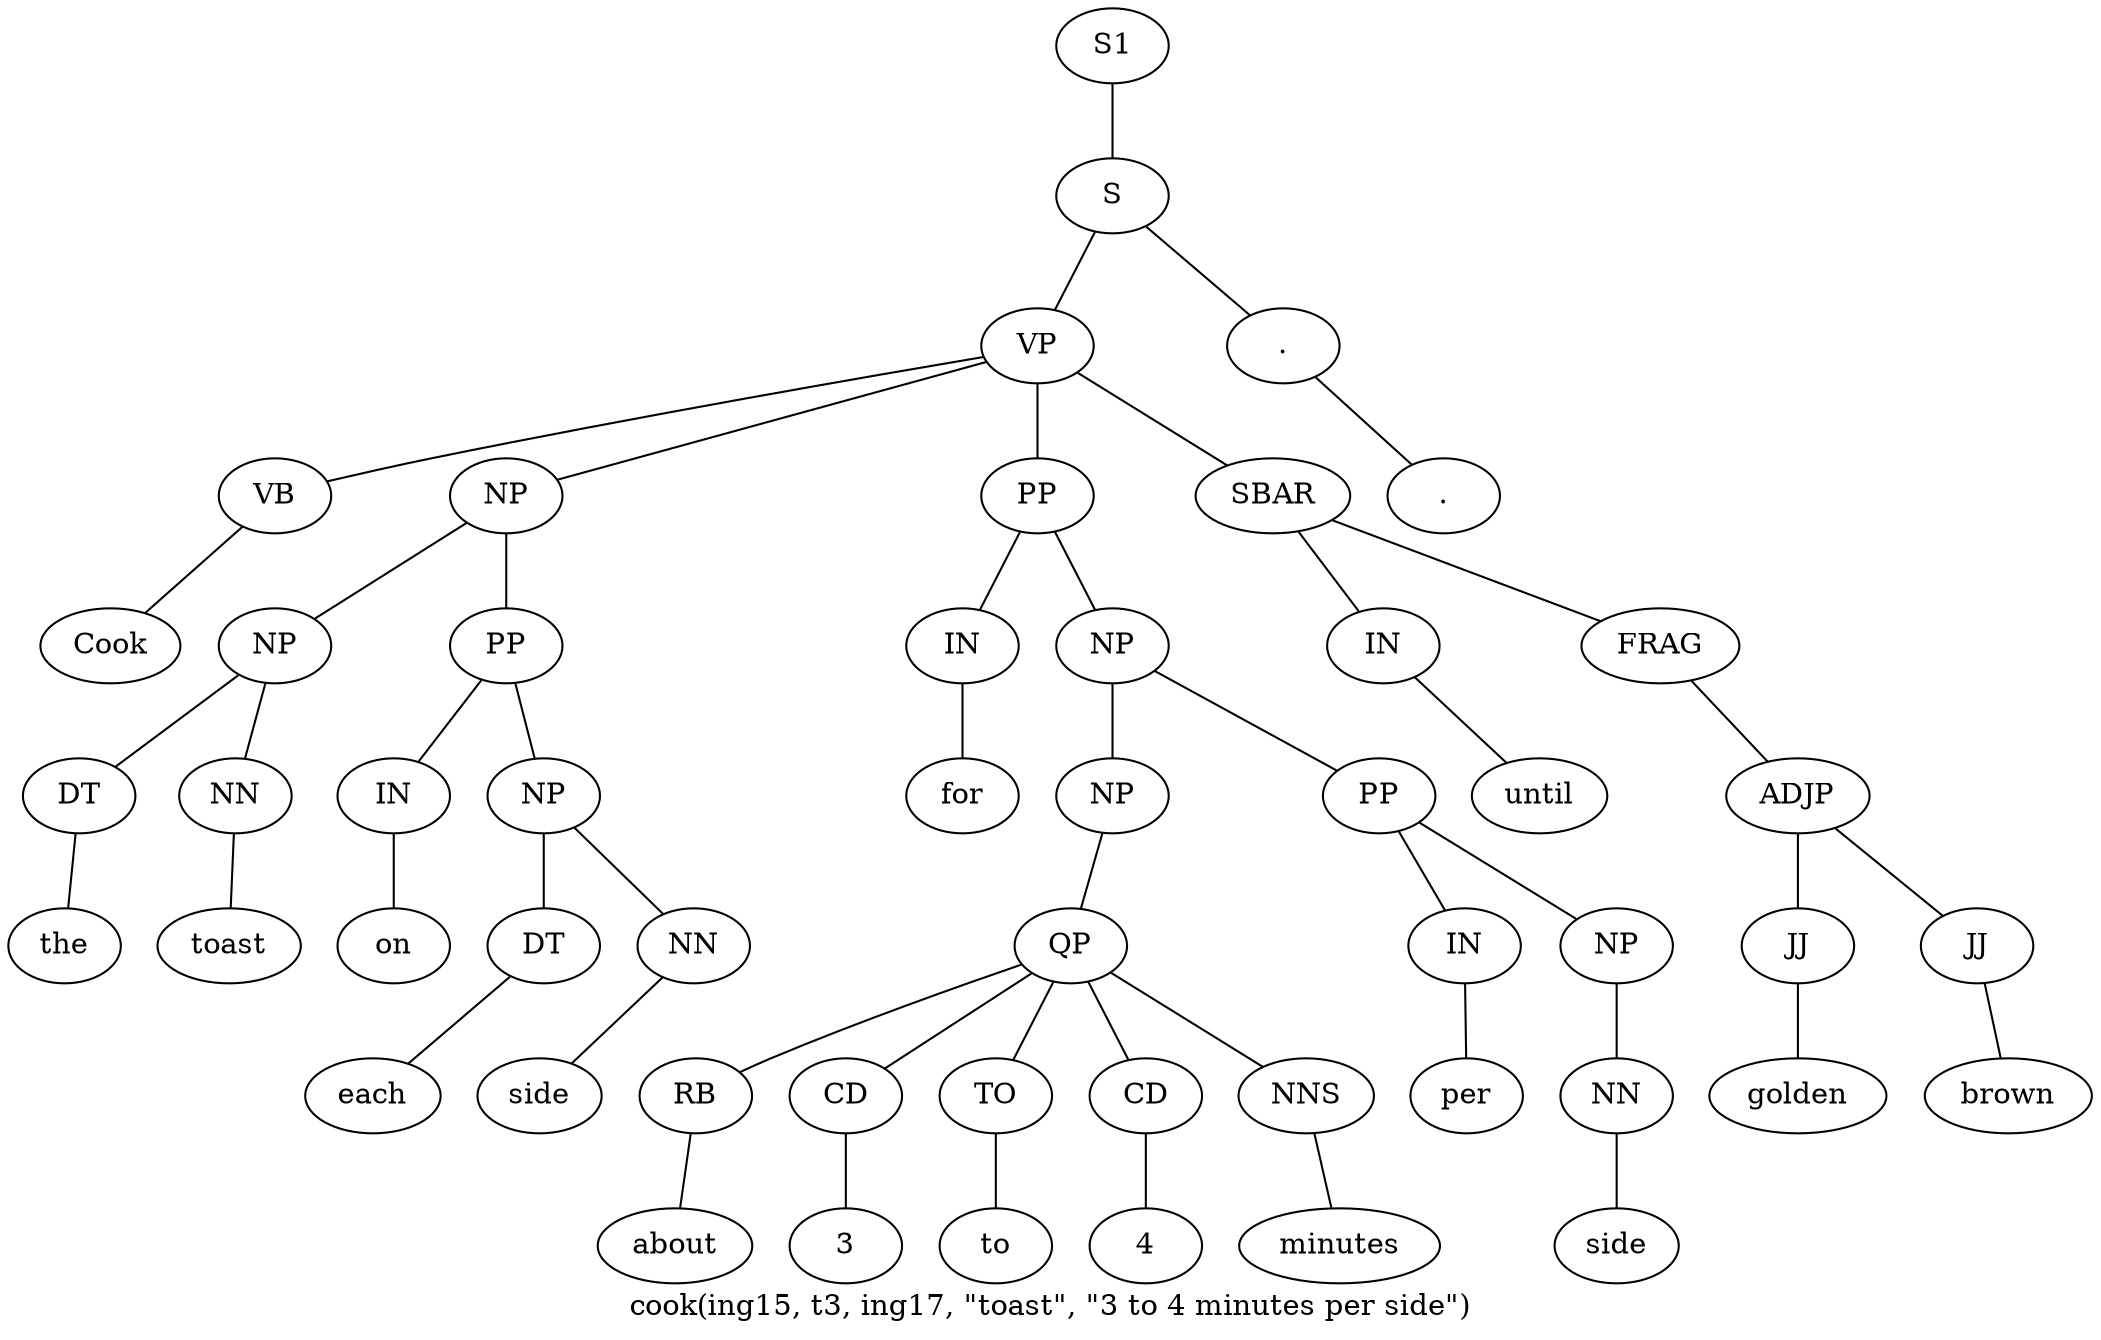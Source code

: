 graph SyntaxGraph {
	label = "cook(ing15, t3, ing17, \"toast\", \"3 to 4 minutes per side\")";
	Node0 [label="S1"];
	Node1 [label="S"];
	Node2 [label="VP"];
	Node3 [label="VB"];
	Node4 [label="Cook"];
	Node5 [label="NP"];
	Node6 [label="NP"];
	Node7 [label="DT"];
	Node8 [label="the"];
	Node9 [label="NN"];
	Node10 [label="toast"];
	Node11 [label="PP"];
	Node12 [label="IN"];
	Node13 [label="on"];
	Node14 [label="NP"];
	Node15 [label="DT"];
	Node16 [label="each"];
	Node17 [label="NN"];
	Node18 [label="side"];
	Node19 [label="PP"];
	Node20 [label="IN"];
	Node21 [label="for"];
	Node22 [label="NP"];
	Node23 [label="NP"];
	Node24 [label="QP"];
	Node25 [label="RB"];
	Node26 [label="about"];
	Node27 [label="CD"];
	Node28 [label="3"];
	Node29 [label="TO"];
	Node30 [label="to"];
	Node31 [label="CD"];
	Node32 [label="4"];
	Node33 [label="NNS"];
	Node34 [label="minutes"];
	Node35 [label="PP"];
	Node36 [label="IN"];
	Node37 [label="per"];
	Node38 [label="NP"];
	Node39 [label="NN"];
	Node40 [label="side"];
	Node41 [label="SBAR"];
	Node42 [label="IN"];
	Node43 [label="until"];
	Node44 [label="FRAG"];
	Node45 [label="ADJP"];
	Node46 [label="JJ"];
	Node47 [label="golden"];
	Node48 [label="JJ"];
	Node49 [label="brown"];
	Node50 [label="."];
	Node51 [label="."];

	Node0 -- Node1;
	Node1 -- Node2;
	Node1 -- Node50;
	Node2 -- Node3;
	Node2 -- Node5;
	Node2 -- Node19;
	Node2 -- Node41;
	Node3 -- Node4;
	Node5 -- Node6;
	Node5 -- Node11;
	Node6 -- Node7;
	Node6 -- Node9;
	Node7 -- Node8;
	Node9 -- Node10;
	Node11 -- Node12;
	Node11 -- Node14;
	Node12 -- Node13;
	Node14 -- Node15;
	Node14 -- Node17;
	Node15 -- Node16;
	Node17 -- Node18;
	Node19 -- Node20;
	Node19 -- Node22;
	Node20 -- Node21;
	Node22 -- Node23;
	Node22 -- Node35;
	Node23 -- Node24;
	Node24 -- Node25;
	Node24 -- Node27;
	Node24 -- Node29;
	Node24 -- Node31;
	Node24 -- Node33;
	Node25 -- Node26;
	Node27 -- Node28;
	Node29 -- Node30;
	Node31 -- Node32;
	Node33 -- Node34;
	Node35 -- Node36;
	Node35 -- Node38;
	Node36 -- Node37;
	Node38 -- Node39;
	Node39 -- Node40;
	Node41 -- Node42;
	Node41 -- Node44;
	Node42 -- Node43;
	Node44 -- Node45;
	Node45 -- Node46;
	Node45 -- Node48;
	Node46 -- Node47;
	Node48 -- Node49;
	Node50 -- Node51;
}